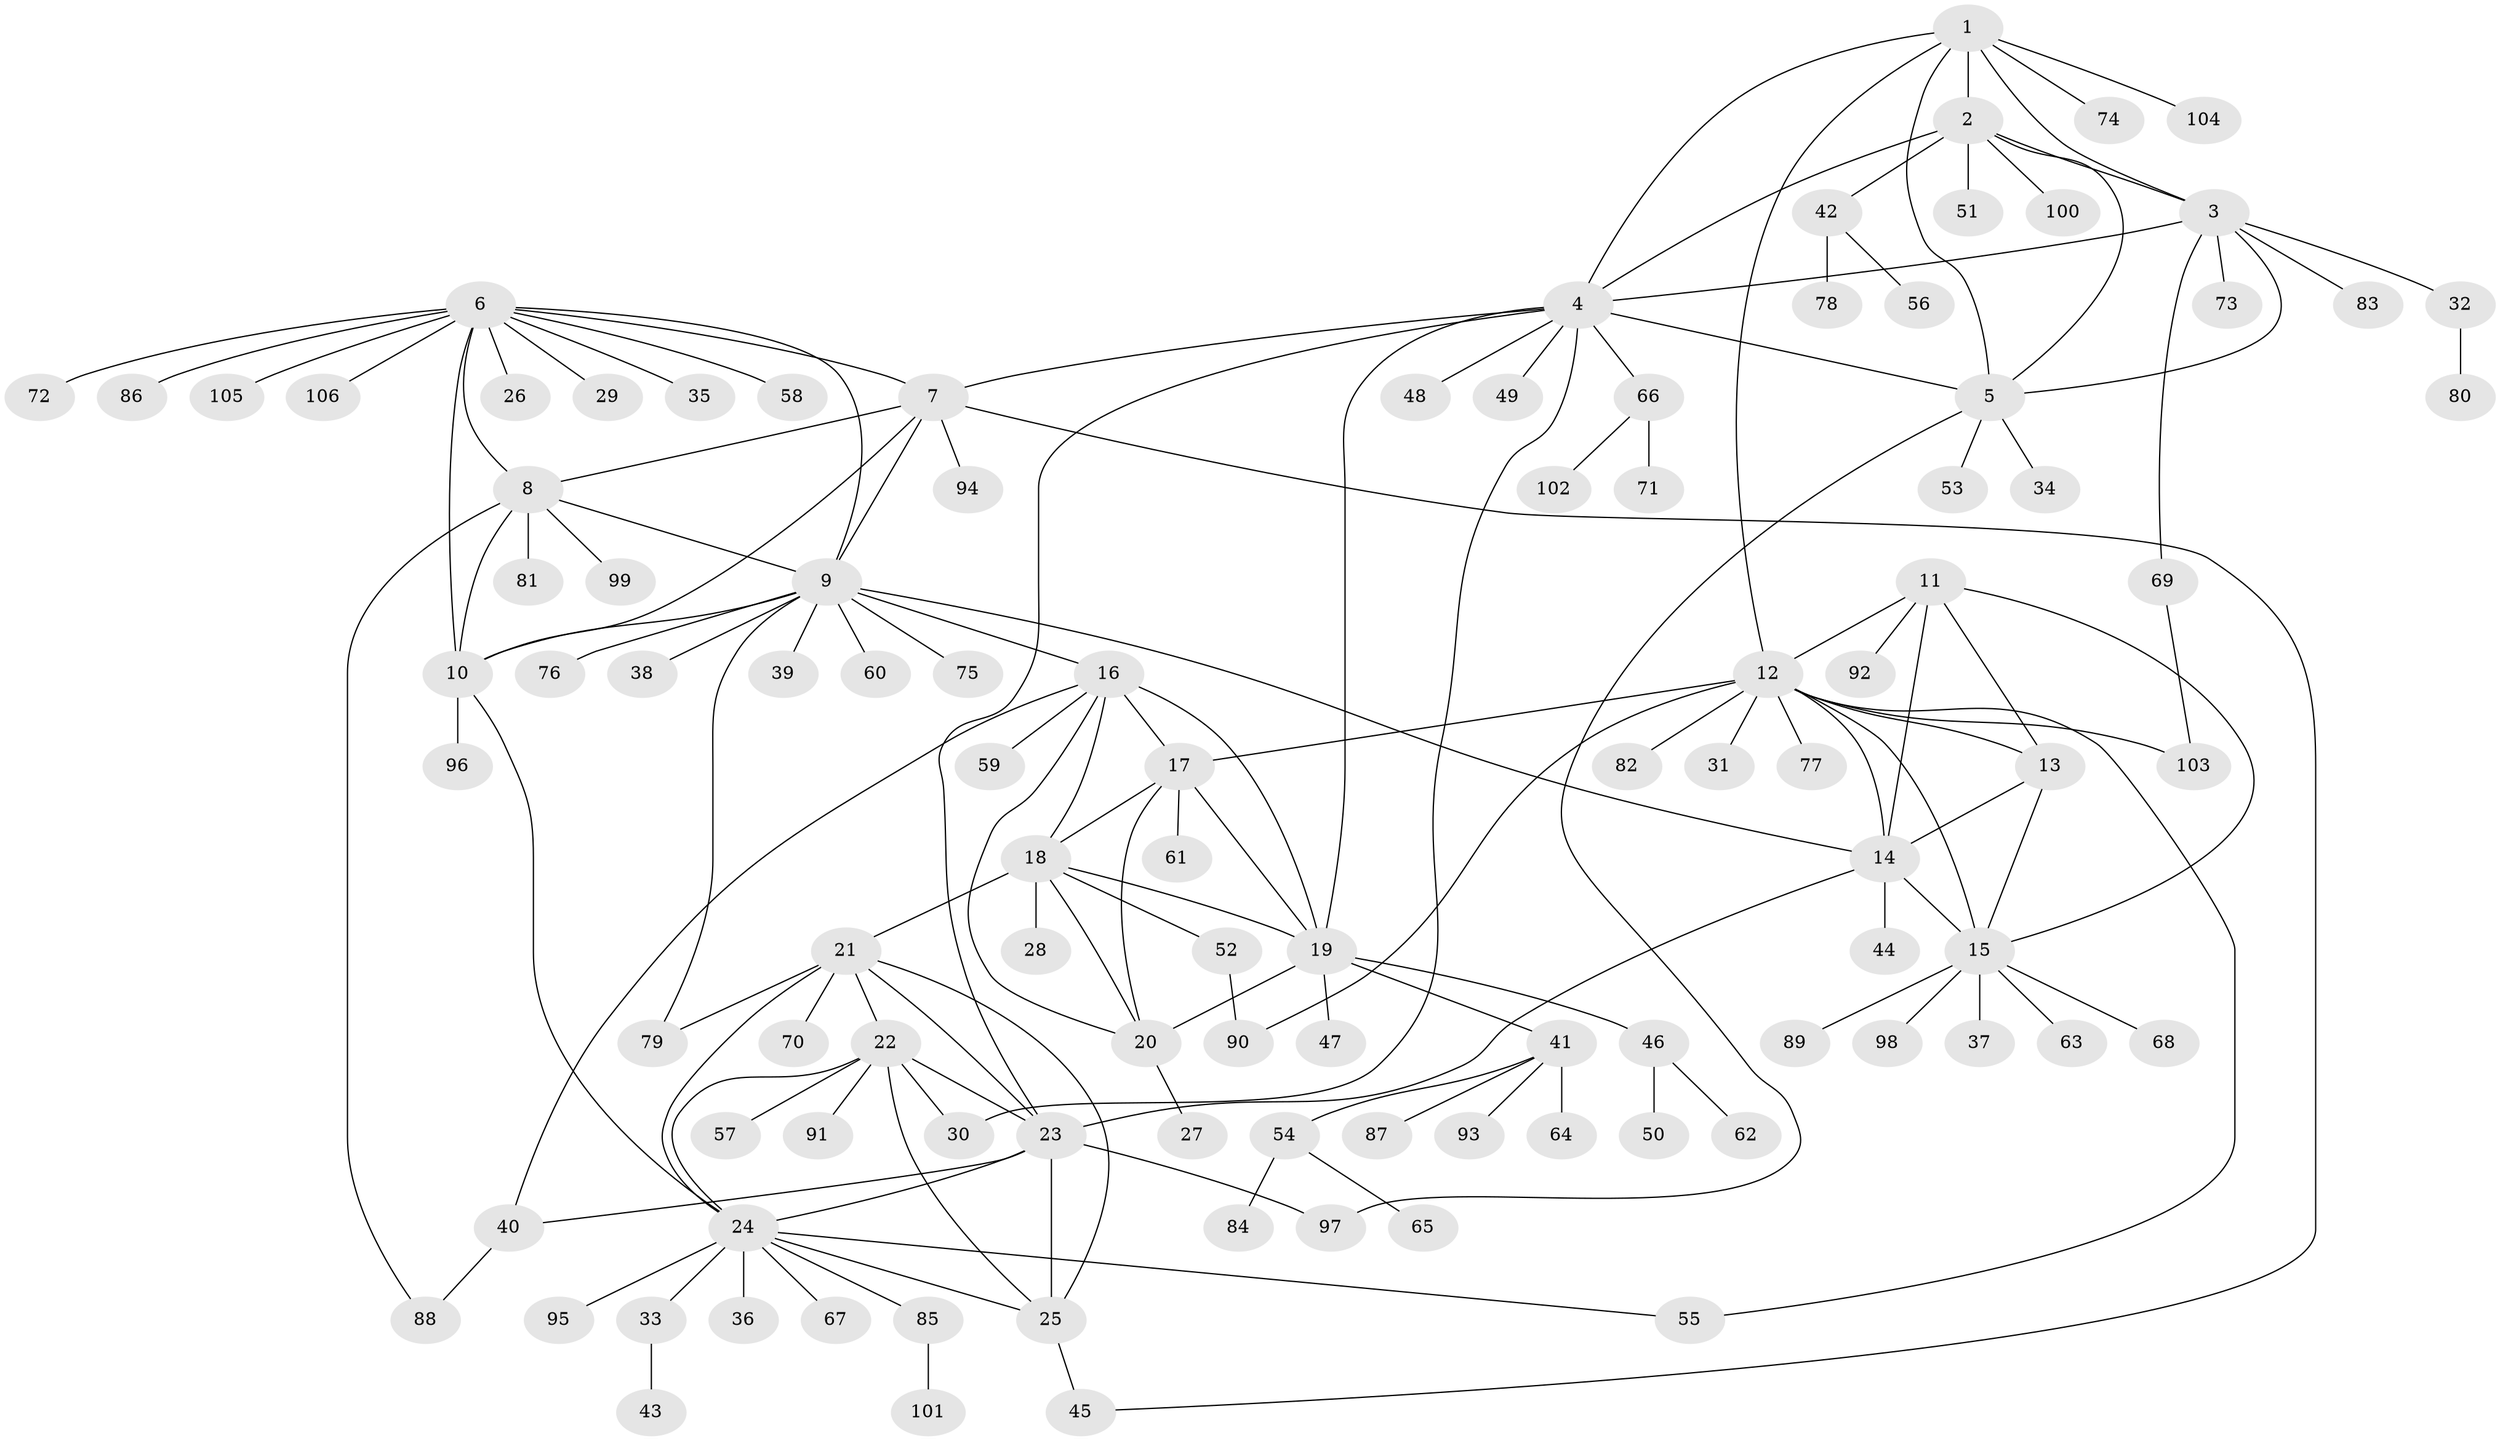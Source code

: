 // Generated by graph-tools (version 1.1) at 2025/02/03/09/25 03:02:51]
// undirected, 106 vertices, 150 edges
graph export_dot {
graph [start="1"]
  node [color=gray90,style=filled];
  1;
  2;
  3;
  4;
  5;
  6;
  7;
  8;
  9;
  10;
  11;
  12;
  13;
  14;
  15;
  16;
  17;
  18;
  19;
  20;
  21;
  22;
  23;
  24;
  25;
  26;
  27;
  28;
  29;
  30;
  31;
  32;
  33;
  34;
  35;
  36;
  37;
  38;
  39;
  40;
  41;
  42;
  43;
  44;
  45;
  46;
  47;
  48;
  49;
  50;
  51;
  52;
  53;
  54;
  55;
  56;
  57;
  58;
  59;
  60;
  61;
  62;
  63;
  64;
  65;
  66;
  67;
  68;
  69;
  70;
  71;
  72;
  73;
  74;
  75;
  76;
  77;
  78;
  79;
  80;
  81;
  82;
  83;
  84;
  85;
  86;
  87;
  88;
  89;
  90;
  91;
  92;
  93;
  94;
  95;
  96;
  97;
  98;
  99;
  100;
  101;
  102;
  103;
  104;
  105;
  106;
  1 -- 2;
  1 -- 3;
  1 -- 4;
  1 -- 5;
  1 -- 12;
  1 -- 74;
  1 -- 104;
  2 -- 3;
  2 -- 4;
  2 -- 5;
  2 -- 42;
  2 -- 51;
  2 -- 100;
  3 -- 4;
  3 -- 5;
  3 -- 32;
  3 -- 69;
  3 -- 73;
  3 -- 83;
  4 -- 5;
  4 -- 7;
  4 -- 19;
  4 -- 23;
  4 -- 30;
  4 -- 48;
  4 -- 49;
  4 -- 66;
  5 -- 34;
  5 -- 53;
  5 -- 97;
  6 -- 7;
  6 -- 8;
  6 -- 9;
  6 -- 10;
  6 -- 26;
  6 -- 29;
  6 -- 35;
  6 -- 58;
  6 -- 72;
  6 -- 86;
  6 -- 105;
  6 -- 106;
  7 -- 8;
  7 -- 9;
  7 -- 10;
  7 -- 45;
  7 -- 94;
  8 -- 9;
  8 -- 10;
  8 -- 81;
  8 -- 88;
  8 -- 99;
  9 -- 10;
  9 -- 14;
  9 -- 16;
  9 -- 38;
  9 -- 39;
  9 -- 60;
  9 -- 75;
  9 -- 76;
  9 -- 79;
  10 -- 24;
  10 -- 96;
  11 -- 12;
  11 -- 13;
  11 -- 14;
  11 -- 15;
  11 -- 92;
  12 -- 13;
  12 -- 14;
  12 -- 15;
  12 -- 17;
  12 -- 31;
  12 -- 55;
  12 -- 77;
  12 -- 82;
  12 -- 90;
  12 -- 103;
  13 -- 14;
  13 -- 15;
  14 -- 15;
  14 -- 23;
  14 -- 44;
  15 -- 37;
  15 -- 63;
  15 -- 68;
  15 -- 89;
  15 -- 98;
  16 -- 17;
  16 -- 18;
  16 -- 19;
  16 -- 20;
  16 -- 40;
  16 -- 59;
  17 -- 18;
  17 -- 19;
  17 -- 20;
  17 -- 61;
  18 -- 19;
  18 -- 20;
  18 -- 21;
  18 -- 28;
  18 -- 52;
  19 -- 20;
  19 -- 41;
  19 -- 46;
  19 -- 47;
  20 -- 27;
  21 -- 22;
  21 -- 23;
  21 -- 24;
  21 -- 25;
  21 -- 70;
  21 -- 79;
  22 -- 23;
  22 -- 24;
  22 -- 25;
  22 -- 30;
  22 -- 57;
  22 -- 91;
  23 -- 24;
  23 -- 25;
  23 -- 40;
  23 -- 97;
  24 -- 25;
  24 -- 33;
  24 -- 36;
  24 -- 55;
  24 -- 67;
  24 -- 85;
  24 -- 95;
  25 -- 45;
  32 -- 80;
  33 -- 43;
  40 -- 88;
  41 -- 54;
  41 -- 64;
  41 -- 87;
  41 -- 93;
  42 -- 56;
  42 -- 78;
  46 -- 50;
  46 -- 62;
  52 -- 90;
  54 -- 65;
  54 -- 84;
  66 -- 71;
  66 -- 102;
  69 -- 103;
  85 -- 101;
}
